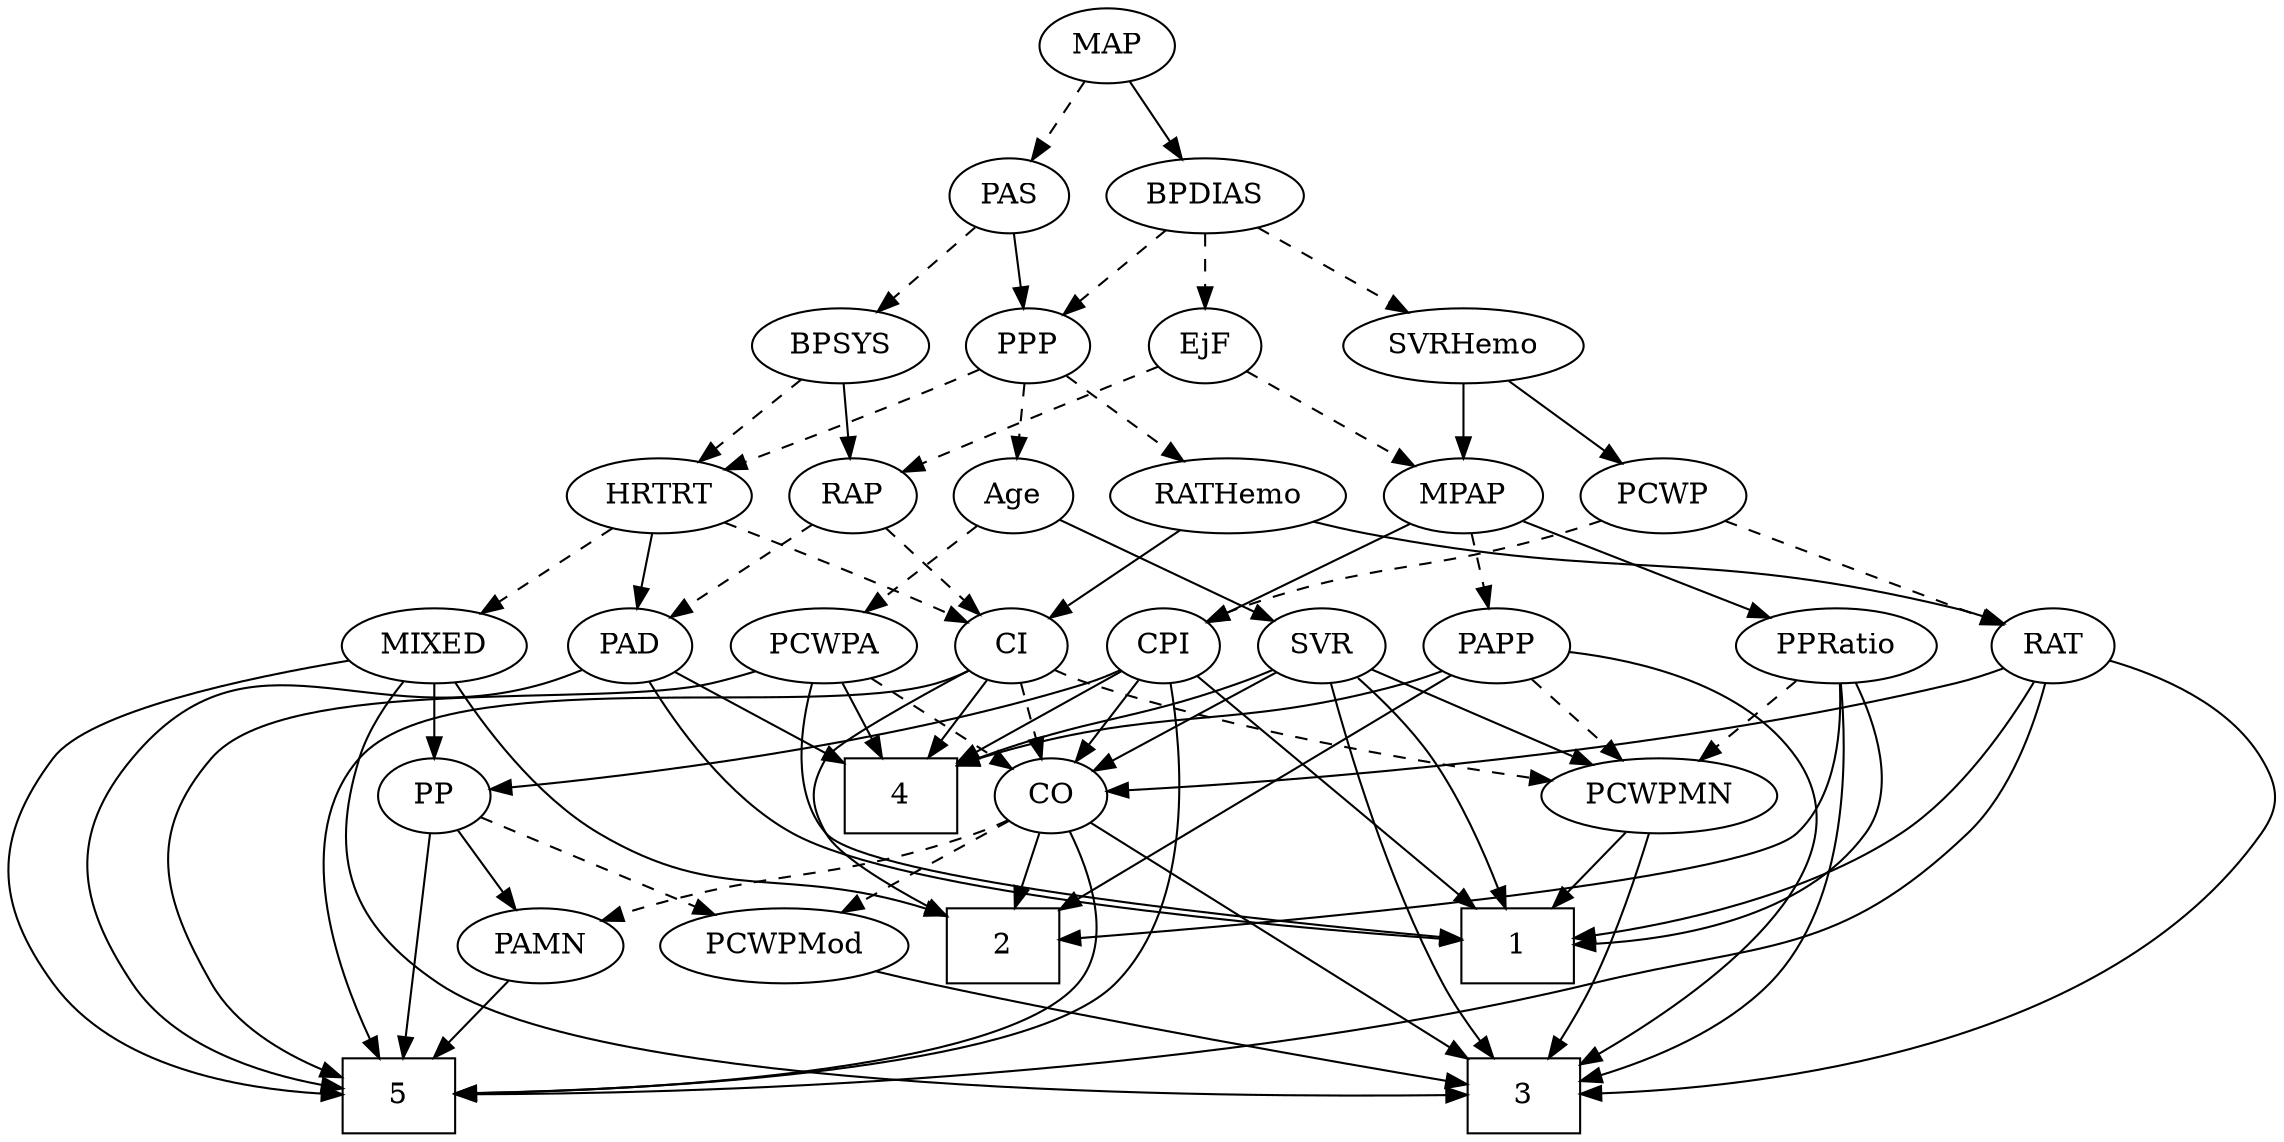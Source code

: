 strict digraph {
	graph [bb="0,0,1017,540"];
	node [label="\N"];
	1	[height=0.5,
		pos="640.34,90",
		shape=box,
		width=0.75];
	2	[height=0.5,
		pos="568.34,90",
		shape=box,
		width=0.75];
	3	[height=0.5,
		pos="766.34,18",
		shape=box,
		width=0.75];
	4	[height=0.5,
		pos="428.34,162",
		shape=box,
		width=0.75];
	5	[height=0.5,
		pos="149.34,18",
		shape=box,
		width=0.75];
	Age	[height=0.5,
		pos="494.34,306",
		width=0.75];
	SVR	[height=0.5,
		pos="655.34,234",
		width=0.77632];
	Age -> SVR	[pos="e,633.1,245.4 515.57,294.74 520.4,292.47 525.53,290.12 530.34,288 569.01,270.97 579.57,268.82 618.34,252 620.14,251.22 621.98,250.41 \
623.84,249.58",
		style=solid];
	PCWPA	[height=0.5,
		pos="495.34,234",
		width=1.1555];
	Age -> PCWPA	[pos="e,495.09,252.1 494.58,287.7 494.69,279.98 494.83,270.71 494.95,262.11",
		style=dashed];
	EjF	[height=0.5,
		pos="579.34,378",
		width=0.75];
	RAP	[height=0.5,
		pos="420.34,306",
		width=0.77632];
	EjF -> RAP	[pos="e,442.83,317.1 557.01,367.28 532.72,356.69 492.73,339.22 458.34,324 456.3,323.1 454.2,322.16 452.08,321.22",
		style=dashed];
	MPAP	[height=0.5,
		pos="778.34,306",
		width=0.97491];
	EjF -> MPAP	[pos="e,751.41,317.6 603.07,369.21 633.57,359.12 688.1,340.83 734.34,324 736.85,323.09 739.43,322.13 742.03,321.15",
		style=dashed];
	PAD	[height=0.5,
		pos="334.34,234",
		width=0.79437];
	RAP -> PAD	[pos="e,351.16,248.69 403.76,291.5 391.11,281.21 373.48,266.86 359.15,255.2",
		style=dashed];
	CI	[height=0.5,
		pos="408.34,234",
		width=0.75];
	RAP -> CI	[pos="e,411.3,252.28 417.43,288.05 416.11,280.35 414.51,271.03 413.03,262.36",
		style=dashed];
	MIXED	[height=0.5,
		pos="242.34,234",
		width=1.1193];
	MIXED -> 2	[pos="e,541.03,97.634 261.38,218.07 287.07,198.57 334.86,164.52 380.34,144 407.26,131.85 484.61,111.69 531.28,100.05",
		style=solid];
	MIXED -> 3	[pos="e,739.06,18.464 227.85,217.17 219.8,207.27 210.59,193.82 206.34,180 191.38,131.36 202.15,100.44 244.34,72 323.47,18.648 622.82,17.128 \
728.84,18.332",
		style=solid];
	MIXED -> 5	[pos="e,122.32,21.573 203.19,229.34 145.89,223.09 43.569,208.19 21.337,180 -8.3838,142.31 -5.3326,111.91 21.337,72 41.421,41.947 82.035,\
28.914 112.15,23.275",
		style=solid];
	PP	[height=0.5,
		pos="242.34,162",
		width=0.75];
	MIXED -> PP	[pos="e,242.34,180.1 242.34,215.7 242.34,207.98 242.34,198.71 242.34,190.11",
		style=solid];
	CPI	[height=0.5,
		pos="582.34,234",
		width=0.75];
	MPAP -> CPI	[pos="e,603.44,245.57 751.45,294.28 745.82,292.13 739.91,289.94 734.34,288 683.35,270.26 668.65,271.57 618.34,252 616.5,251.29 614.63,\
250.52 612.75,249.72",
		style=solid];
	PPRatio	[height=0.5,
		pos="977.34,234",
		width=1.1013];
	MPAP -> PPRatio	[pos="e,946.78,245.75 806.43,295.12 840.46,283.15 898.04,262.89 936.85,249.24",
		style=solid];
	PAPP	[height=0.5,
		pos="778.34,234",
		width=0.88464];
	MPAP -> PAPP	[pos="e,778.34,252.1 778.34,287.7 778.34,279.98 778.34,270.71 778.34,262.11",
		style=dashed];
	BPSYS	[height=0.5,
		pos="416.34,378",
		width=1.0471];
	BPSYS -> RAP	[pos="e,419.36,324.1 417.33,359.7 417.77,351.98 418.3,342.71 418.79,334.11",
		style=solid];
	HRTRT	[height=0.5,
		pos="334.34,306",
		width=1.1013];
	BPSYS -> HRTRT	[pos="e,352.1,322.16 398.54,361.81 387.26,352.18 372.48,339.56 359.95,328.86",
		style=dashed];
	PAD -> 1	[pos="e,613.13,104.79 340.41,216.16 348.75,195.6 365.82,161.4 392.34,144 469.59,93.308 510.41,133.78 603.37,107.72",
		style=solid];
	PAD -> 4	[pos="e,405.4,180.08 352.02,219.83 364.76,210.34 382.29,197.29 397.34,186.08",
		style=solid];
	PAD -> 5	[pos="e,121.91,26.899 311.45,222.86 305.04,220.32 298,217.81 291.34,216 240.99,202.32 93.283,219.62 59.337,180 28.107,143.55 35.517,113.67 \
59.337,72 70.731,52.068 92.868,38.888 112.34,30.657",
		style=solid];
	CO	[height=0.5,
		pos="500.34,162",
		width=0.75];
	CO -> 2	[pos="e,551.63,108.2 514.43,146.5 523.13,137.54 534.52,125.81 544.59,115.45",
		style=solid];
	CO -> 3	[pos="e,739.26,21.864 501.67,143.88 504.18,123.67 511.43,90.494 532.34,72 561.2,46.475 670.53,30.165 728.97,23.08",
		style=solid];
	CO -> 5	[pos="e,176.64,22.651 479.13,150.69 474.29,148.42 469.16,146.08 464.34,144 424.02,126.62 409.41,131.53 372.34,108 352.7,95.53 354.54,83.533 \
334.34,72 287.39,45.203 225.89,31.108 186.99,24.363",
		style=solid];
	PAMN	[height=0.5,
		pos="289.34,90",
		width=1.011];
	CO -> PAMN	[pos="e,318.34,101.12 479.26,150.36 474.42,148.11 469.25,145.85 464.34,144 410.25,123.59 394.5,125.31 339.34,108 335.61,106.83 331.73,\
105.58 327.86,104.3",
		style=dashed];
	PCWPMod	[height=0.5,
		pos="433.34,90",
		width=1.4443];
	CO -> PCWPMod	[pos="e,448.84,107.2 486.45,146.5 477.63,137.28 466.01,125.14 455.89,114.56",
		style=dashed];
	PAS	[height=0.5,
		pos="492.34,450",
		width=0.75];
	PAS -> BPSYS	[pos="e,433.01,394.36 476.96,434.83 466.5,425.2 452.44,412.25 440.5,401.25",
		style=dashed];
	PPP	[height=0.5,
		pos="499.34,378",
		width=0.75];
	PAS -> PPP	[pos="e,497.63,396.1 494.07,431.7 494.84,423.98 495.77,414.71 496.63,406.11",
		style=solid];
	PAMN -> 5	[pos="e,176.67,32.666 264.63,76.647 242.77,65.718 210.59,49.628 185.78,37.222",
		style=solid];
	RATHemo	[height=0.5,
		pos="588.34,306",
		width=1.3721];
	RAT	[height=0.5,
		pos="874.34,234",
		width=0.75827];
	RATHemo -> RAT	[pos="e,850.38,242.94 625.04,293.76 632.08,291.74 639.42,289.73 646.34,288 722.53,268.94 743.29,271.62 819.34,252 826.23,250.22 833.54,\
248.12 840.51,246.01",
		style=solid];
	RATHemo -> CI	[pos="e,429.52,245.38 553.38,293.11 524.01,282.89 481.07,267.4 444.34,252 442.52,251.24 440.66,250.44 438.79,249.61",
		style=solid];
	CPI -> 1	[pos="e,633.25,108.35 589.1,216.43 598.99,192.22 617.51,146.89 629.36,117.87",
		style=solid];
	CPI -> 4	[pos="e,455.43,175.89 561.06,222.83 556.23,220.56 551.12,218.18 546.34,216 512.8,200.73 502.12,197.02 464.91,180.2",
		style=solid];
	CPI -> 5	[pos="e,149.77,36.25 561.86,221.88 556.9,219.6 551.53,217.46 546.34,216 473.18,195.49 266.13,226.88 206.34,180 165.03,147.62 153.59,83.032 \
150.47,46.267",
		style=solid];
	CPI -> CO	[pos="e,516.23,176.56 566.14,219.17 554.15,208.94 537.65,194.85 524.16,183.34",
		style=solid];
	CPI -> PP	[pos="e,268.93,165.22 561.78,222.14 556.83,219.84 551.48,217.63 546.34,216 452.58,186.29 336.97,171.94 279.05,166.19",
		style=solid];
	RAT -> 1	[pos="e,667.39,94.792 873.28,215.66 871.12,195.55 864.5,162.78 844.34,144 820.29,121.6 729.55,104.54 677.55,96.356",
		style=solid];
	RAT -> 3	[pos="e,793.65,27.808 897.76,224.51 916.56,216.3 941.68,201.86 953.34,180 960.87,165.88 960.88,158.11 953.34,144 921.62,84.639 847.85,\
48.549 803.02,31.302",
		style=solid];
	RAT -> 5	[pos="e,176.62,19.273 878.2,216.08 881.6,196.68 883.87,164.87 868.34,144 813.94,70.882 765.08,92.733 676.34,72 496.25,29.93 273.87,21.25 \
186.79,19.463",
		style=solid];
	RAT -> CO	[pos="e,526.63,166.14 850.71,224.93 841.06,221.83 829.74,218.46 819.34,216 718.06,192.05 596.19,175 536.66,167.41",
		style=solid];
	SVR -> 1	[pos="e,642.15,108.19 653.53,215.87 650.97,191.67 646.28,147.21 643.23,118.39",
		style=solid];
	SVR -> 3	[pos="e,757.48,36.085 663.86,216.56 683.02,179.63 729.59,89.841 752.77,45.155",
		style=solid];
	SVR -> 4	[pos="e,455.6,176.61 633.72,222.19 628.75,219.95 623.42,217.74 618.34,216 554.83,194.24 532.7,202.31 465.41,179.97",
		style=solid];
	SVR -> CO	[pos="e,522.11,172.71 633.05,222.72 628.2,220.5 623.1,218.16 618.34,216 588.87,202.61 555.17,187.5 531.36,176.85",
		style=solid];
	PCWPMN	[height=0.5,
		pos="785.34,162",
		width=1.3902];
	SVR -> PCWPMN	[pos="e,758.65,177.37 676.22,221.75 695.99,211.11 726.07,194.91 749.64,182.22",
		style=solid];
	PCWPMod -> 3	[pos="e,739.32,23.844 473.39,78.3 481.93,76.126 490.92,73.919 499.34,72 581.03,53.387 677.62,35.136 729.3,25.672",
		style=solid];
	PCWPA -> 1	[pos="e,622.84,108.13 511.41,217.26 536.59,192.6 585.53,144.67 615.34,115.48",
		style=solid];
	PCWPA -> 4	[pos="e,444.89,180.29 480.13,217.12 471.85,208.46 461.41,197.55 452.07,187.8",
		style=solid];
	PCWPA -> 5	[pos="e,143.51,36.44 464.59,221.71 457.98,219.57 450.98,217.53 444.34,216 325.95,188.67 273.02,249.47 173.34,180 131.59,150.91 128.79,\
122.46 135.34,72 136.44,63.506 138.5,54.434 140.7,46.24",
		style=solid];
	PCWPA -> CO	[pos="e,499.12,180.1 496.57,215.7 497.12,207.98 497.79,198.71 498.4,190.11",
		style=dashed];
	PCWPMN -> 1	[pos="e,667.45,104.09 756.69,147.17 733.71,136.08 701.31,120.44 676.54,108.48",
		style=solid];
	PCWPMN -> 3	[pos="e,768.64,36.189 783.05,143.87 779.81,119.67 773.86,75.211 770,46.393",
		style=solid];
	SVRHemo	[height=0.5,
		pos="690.34,378",
		width=1.3902];
	SVRHemo -> MPAP	[pos="e,759.95,321.63 710.31,361.12 722.65,351.29 738.64,338.58 752.01,327.94",
		style=solid];
	PCWP	[height=0.5,
		pos="690.34,306",
		width=0.97491];
	SVRHemo -> PCWP	[pos="e,690.34,324.1 690.34,359.7 690.34,351.98 690.34,342.71 690.34,334.11",
		style=solid];
	BPDIAS	[height=0.5,
		pos="579.34,450",
		width=1.1735];
	BPDIAS -> EjF	[pos="e,579.34,396.1 579.34,431.7 579.34,423.98 579.34,414.71 579.34,406.11",
		style=dashed];
	BPDIAS -> SVRHemo	[pos="e,666.49,394.04 602.07,434.67 618.06,424.58 639.69,410.94 657.55,399.68",
		style=dashed];
	BPDIAS -> PPP	[pos="e,515.15,392.83 561.58,433.46 550.18,423.49 535.24,410.41 522.85,399.58",
		style=dashed];
	MAP	[height=0.5,
		pos="535.34,522",
		width=0.84854];
	MAP -> PAS	[pos="e,502.26,467.15 525.36,504.76 520.1,496.19 513.53,485.49 507.63,475.9",
		style=dashed];
	MAP -> BPDIAS	[pos="e,568.88,467.63 545.54,504.76 550.85,496.32 557.46,485.8 563.43,476.31",
		style=solid];
	PP -> 5	[pos="e,160.56,36.133 232.03,145.26 216.09,120.92 185.29,73.891 166.11,44.607",
		style=solid];
	PP -> PAMN	[pos="e,278.39,107.31 253,145.12 258.81,136.47 266.12,125.58 272.66,115.83",
		style=solid];
	PP -> PCWPMod	[pos="e,397.38,103.1 264.81,151.43 270.8,148.95 277.29,146.32 283.34,144 318.09,130.67 357.82,116.68 387.66,106.43",
		style=dashed];
	PPP -> Age	[pos="e,495.56,324.1 498.1,359.7 497.55,351.98 496.89,342.71 496.27,334.11",
		style=dashed];
	PPP -> RATHemo	[pos="e,568.56,322.55 516.08,363.83 528.54,354.03 545.83,340.43 560.38,328.99",
		style=dashed];
	PPP -> HRTRT	[pos="e,363.21,318.37 478.1,366.75 473.27,364.48 468.14,362.12 463.34,360 433.09,346.65 398.4,332.47 372.62,322.13",
		style=dashed];
	PPRatio -> 1	[pos="e,667.51,90.767 986.89,216.44 996.82,196.79 1008.7,164.16 991.34,144 951.15,97.286 759.55,91.213 677.63,90.792",
		style=solid];
	PPRatio -> 2	[pos="e,595.53,104.85 959.85,217.53 935.7,197.1 889.94,161.65 844.34,144 746.7,106.21 709.71,137.42 605.18,107.71",
		style=solid];
	PPRatio -> 3	[pos="e,793.45,22.587 990.82,216.83 1004.2,198.67 1021.2,168.53 1009.3,144 971.13,65.041 861.35,34.932 803.32,24.299",
		style=solid];
	PPRatio -> PCWPMN	[pos="e,819.33,175.39 947.34,222.06 915.62,210.5 865.27,192.14 829.12,178.96",
		style=dashed];
	PCWP -> CPI	[pos="e,600.93,247.05 669.51,291.5 652.45,280.44 628.16,264.7 609.55,252.64",
		style=dashed];
	PCWP -> RAT	[pos="e,851.03,243.77 717.79,294.36 723.27,292.25 728.98,290.05 734.34,288 771.03,273.96 813.21,258.02 841.6,247.32",
		style=dashed];
	CI -> 2	[pos="e,541.08,97.326 398.74,216.87 388.7,197.64 376.42,165.42 392.34,144 400.78,132.64 482.02,111.58 531.12,99.712",
		style=solid];
	CI -> 4	[pos="e,423.4,180.28 413.18,216.05 415.41,208.26 418.1,198.82 420.6,190.08",
		style=solid];
	CI -> 5	[pos="e,125.59,36.09 387.83,221.98 382.87,219.69 377.51,217.52 372.34,216 313.2,198.63 137.99,226.32 97.337,180 65.676,143.92 79.18,116.43 \
97.337,72 101.83,61.017 109.81,51.081 118.19,42.858",
		style=solid];
	CI -> CO	[pos="e,483.11,176.11 425.64,219.83 439.52,209.27 459.2,194.3 474.88,182.37",
		style=dashed];
	CI -> PCWPMN	[pos="e,736.64,166.16 428.87,222.07 433.83,219.78 439.18,217.58 444.34,216 540.63,186.46 657.52,172.86 726.42,167",
		style=dashed];
	PAPP -> 2	[pos="e,593.69,108.14 758.58,219.64 722.69,195.37 646.39,143.78 602.1,113.83",
		style=solid];
	PAPP -> 3	[pos="e,781.45,36.089 801.56,221.45 816.81,212.46 835.51,198.42 844.34,180 851.26,165.57 848.74,159.38 844.34,144 833.37,105.72 806.91,\
67.784 787.84,43.92",
		style=solid];
	PAPP -> 4	[pos="e,455.53,176.82 748.94,226.9 732.35,223.53 711.22,219.36 692.34,216 594.49,198.61 564.26,209.48 465.33,179.82",
		style=solid];
	PAPP -> PCWPMN	[pos="e,783.63,180.1 780.07,215.7 780.84,207.98 781.77,198.71 782.63,190.11",
		style=dashed];
	HRTRT -> MIXED	[pos="e,261.82,249.82 314.83,290.15 301.78,280.22 284.41,267.01 269.95,256.01",
		style=dashed];
	HRTRT -> PAD	[pos="e,334.34,252.1 334.34,287.7 334.34,279.98 334.34,270.71 334.34,262.11",
		style=solid];
	HRTRT -> CI	[pos="e,393.47,249.07 350.76,289.46 361.14,279.65 374.69,266.83 386.03,256.1",
		style=dashed];
}
